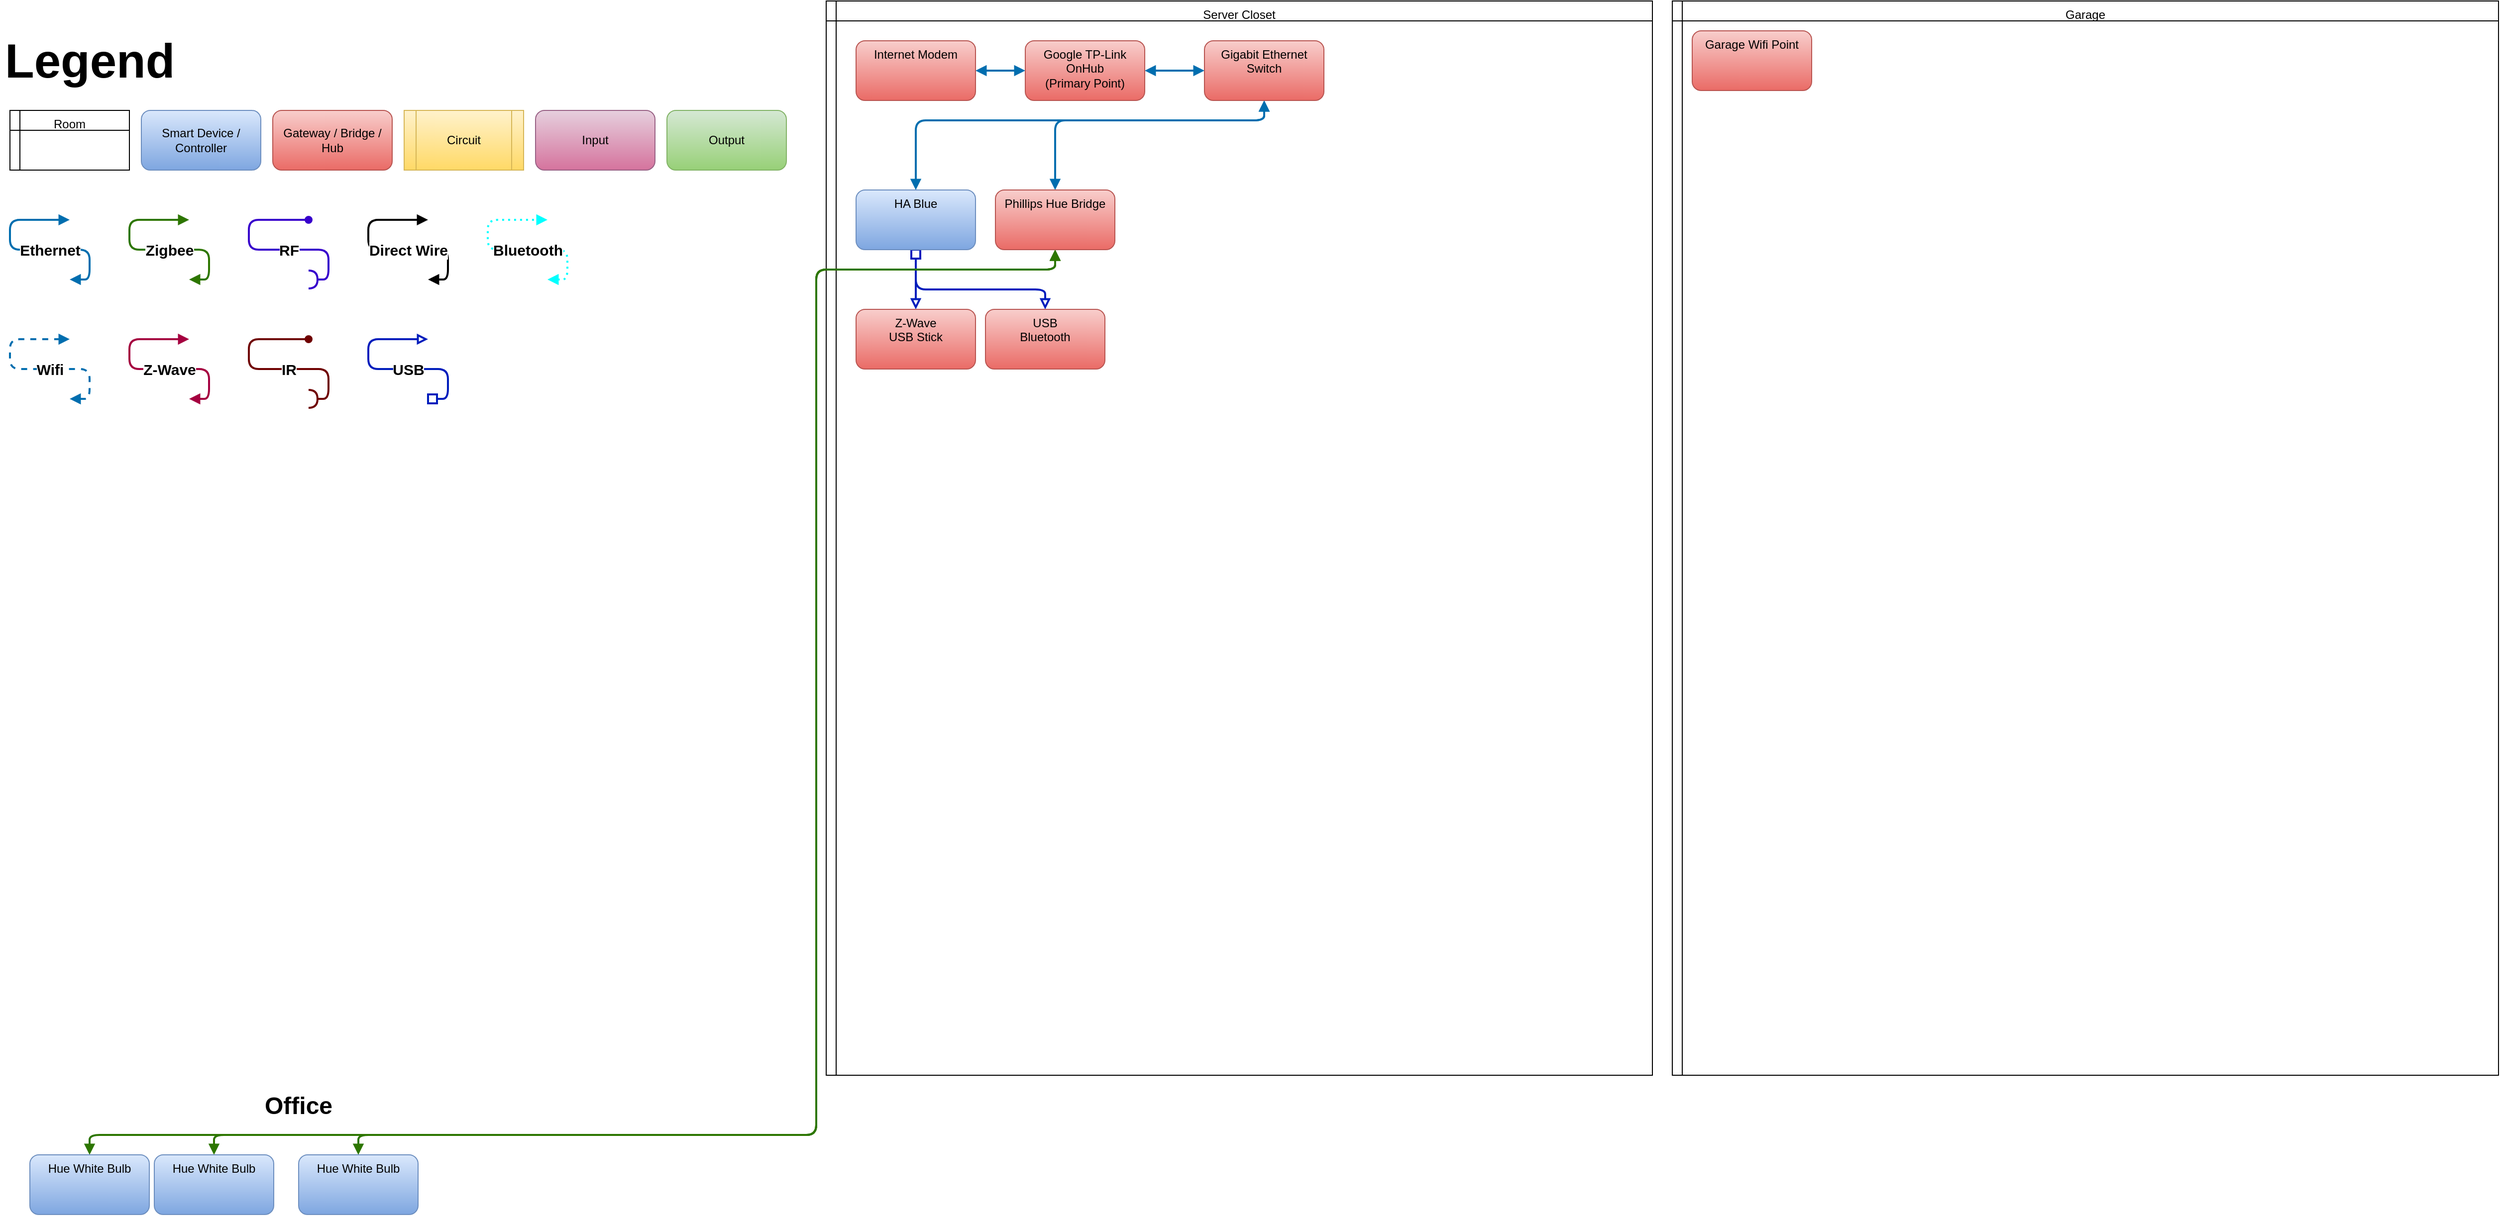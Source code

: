 <mxfile version="14.9.2" type="github">
  <diagram id="L4NUBeUkvTrjJ88IvzQq" name="Page-1">
    <mxGraphModel dx="868" dy="442" grid="1" gridSize="10" guides="1" tooltips="1" connect="1" arrows="1" fold="1" page="1" pageScale="1" pageWidth="850" pageHeight="1100" math="0" shadow="0">
      <root>
        <mxCell id="0" />
        <mxCell id="1" parent="0" />
        <mxCell id="WlXb9yJ32QEBXPdYZjcP-4" value="Server Closet" style="shape=internalStorage;whiteSpace=wrap;html=1;backgroundOutline=1;dx=10;dy=20;fillColor=none;verticalAlign=top;movable=1;resizable=1;rotatable=1;deletable=1;editable=1;connectable=1;" vertex="1" parent="1">
          <mxGeometry x="860" y="10" width="830" height="1080" as="geometry" />
        </mxCell>
        <mxCell id="pv2xJZQXWwtwMIzsn-Jm-3" value="&lt;h1 style=&quot;font-size: 48px&quot;&gt;Legend&lt;/h1&gt;" style="text;html=1;strokeColor=none;fillColor=none;spacing=5;spacingTop=-20;whiteSpace=wrap;overflow=hidden;rounded=0;" parent="1" vertex="1">
          <mxGeometry x="30" y="20" width="260" height="120" as="geometry" />
        </mxCell>
        <mxCell id="pv2xJZQXWwtwMIzsn-Jm-4" value="Input" style="rounded=1;whiteSpace=wrap;html=1;gradientColor=#d5739d;fillColor=#e6d0de;strokeColor=#996185;" parent="1" vertex="1">
          <mxGeometry x="568" y="120" width="120" height="60" as="geometry" />
        </mxCell>
        <mxCell id="pv2xJZQXWwtwMIzsn-Jm-5" value="Output" style="rounded=1;whiteSpace=wrap;html=1;gradientColor=#97d077;fillColor=#d5e8d4;strokeColor=#82b366;" parent="1" vertex="1">
          <mxGeometry x="700" y="120" width="120" height="60" as="geometry" />
        </mxCell>
        <mxCell id="pv2xJZQXWwtwMIzsn-Jm-6" value="Gateway / Bridge / Hub" style="rounded=1;whiteSpace=wrap;html=1;gradientColor=#ea6b66;fillColor=#f8cecc;strokeColor=#b85450;" parent="1" vertex="1">
          <mxGeometry x="304" y="120" width="120" height="60" as="geometry" />
        </mxCell>
        <mxCell id="pv2xJZQXWwtwMIzsn-Jm-7" value="Smart Device / Controller" style="rounded=1;whiteSpace=wrap;html=1;gradientColor=#7ea6e0;fillColor=#dae8fc;strokeColor=#6c8ebf;" parent="1" vertex="1">
          <mxGeometry x="172" y="120" width="120" height="60" as="geometry" />
        </mxCell>
        <mxCell id="pv2xJZQXWwtwMIzsn-Jm-8" value="Circuit" style="shape=process;whiteSpace=wrap;html=1;backgroundOutline=1;gradientColor=#ffd966;fillColor=#fff2cc;strokeColor=#d6b656;" parent="1" vertex="1">
          <mxGeometry x="436" y="120" width="120" height="60" as="geometry" />
        </mxCell>
        <mxCell id="pv2xJZQXWwtwMIzsn-Jm-9" value="Room" style="shape=internalStorage;whiteSpace=wrap;html=1;backgroundOutline=1;dx=10;dy=20;fillColor=none;verticalAlign=top;" parent="1" vertex="1">
          <mxGeometry x="40" y="120" width="120" height="60" as="geometry" />
        </mxCell>
        <mxCell id="pv2xJZQXWwtwMIzsn-Jm-13" value="Ethernet" style="edgeStyle=orthogonalEdgeStyle;orthogonalLoop=1;jettySize=auto;html=1;startArrow=block;startFill=1;endArrow=block;endFill=1;strokeColor=#006EAF;strokeWidth=2;fillColor=#1ba1e2;fontStyle=1;fontSize=15;" parent="1" edge="1">
          <mxGeometry x="-0.182" relative="1" as="geometry">
            <Array as="points">
              <mxPoint x="120" y="290" />
              <mxPoint x="120" y="260" />
              <mxPoint x="40" y="260" />
              <mxPoint x="40" y="230" />
            </Array>
            <mxPoint x="100" y="290" as="sourcePoint" />
            <mxPoint x="100" y="230" as="targetPoint" />
            <mxPoint as="offset" />
          </mxGeometry>
        </mxCell>
        <mxCell id="pv2xJZQXWwtwMIzsn-Jm-16" value="Zigbee" style="edgeStyle=orthogonalEdgeStyle;orthogonalLoop=1;jettySize=auto;html=1;startArrow=block;startFill=1;endArrow=block;endFill=1;strokeColor=#2D7600;strokeWidth=2;fillColor=#60a917;fontStyle=1;fontSize=15;" parent="1" edge="1">
          <mxGeometry x="-0.182" relative="1" as="geometry">
            <Array as="points">
              <mxPoint x="240" y="290" />
              <mxPoint x="240" y="260" />
              <mxPoint x="160" y="260" />
              <mxPoint x="160" y="230" />
            </Array>
            <mxPoint x="220" y="290" as="sourcePoint" />
            <mxPoint x="220" y="230" as="targetPoint" />
            <mxPoint as="offset" />
          </mxGeometry>
        </mxCell>
        <mxCell id="pv2xJZQXWwtwMIzsn-Jm-17" value="RF" style="edgeStyle=orthogonalEdgeStyle;orthogonalLoop=1;jettySize=auto;html=1;startArrow=halfCircle;startFill=0;endArrow=oval;endFill=1;strokeColor=#3700CC;strokeWidth=2;fillColor=#6a00ff;fontStyle=1;fontSize=15;" parent="1" edge="1">
          <mxGeometry x="-0.182" relative="1" as="geometry">
            <Array as="points">
              <mxPoint x="360" y="290" />
              <mxPoint x="360" y="260" />
              <mxPoint x="280" y="260" />
              <mxPoint x="280" y="230" />
            </Array>
            <mxPoint x="340" y="290" as="sourcePoint" />
            <mxPoint x="340" y="230" as="targetPoint" />
            <mxPoint as="offset" />
          </mxGeometry>
        </mxCell>
        <mxCell id="pv2xJZQXWwtwMIzsn-Jm-18" value="IR" style="edgeStyle=orthogonalEdgeStyle;orthogonalLoop=1;jettySize=auto;html=1;startArrow=halfCircle;startFill=0;endArrow=oval;endFill=1;strokeColor=#6F0000;strokeWidth=2;fillColor=#a20025;fontStyle=1;fontSize=15;" parent="1" edge="1">
          <mxGeometry x="-0.182" relative="1" as="geometry">
            <Array as="points">
              <mxPoint x="360" y="410" />
              <mxPoint x="360" y="380" />
              <mxPoint x="280" y="380" />
              <mxPoint x="280" y="350" />
            </Array>
            <mxPoint x="340" y="410" as="sourcePoint" />
            <mxPoint x="340" y="350" as="targetPoint" />
            <mxPoint as="offset" />
          </mxGeometry>
        </mxCell>
        <mxCell id="pv2xJZQXWwtwMIzsn-Jm-19" value="USB" style="edgeStyle=orthogonalEdgeStyle;orthogonalLoop=1;jettySize=auto;html=1;startArrow=box;startFill=0;endArrow=block;endFill=0;strokeColor=#001DBC;strokeWidth=2;fillColor=#0050ef;fontStyle=1;fontSize=15;" parent="1" edge="1">
          <mxGeometry x="-0.182" relative="1" as="geometry">
            <Array as="points">
              <mxPoint x="480" y="410" />
              <mxPoint x="480" y="380" />
              <mxPoint x="400" y="380" />
              <mxPoint x="400" y="350" />
            </Array>
            <mxPoint x="460" y="410" as="sourcePoint" />
            <mxPoint x="460" y="350" as="targetPoint" />
            <mxPoint as="offset" />
          </mxGeometry>
        </mxCell>
        <mxCell id="pv2xJZQXWwtwMIzsn-Jm-20" value="Z-Wave" style="edgeStyle=orthogonalEdgeStyle;orthogonalLoop=1;jettySize=auto;html=1;startArrow=block;startFill=1;endArrow=block;endFill=1;strokeColor=#A50040;strokeWidth=2;fillColor=#d80073;fontStyle=1;fontSize=15;" parent="1" edge="1">
          <mxGeometry x="-0.182" relative="1" as="geometry">
            <Array as="points">
              <mxPoint x="240" y="410" />
              <mxPoint x="240" y="380" />
              <mxPoint x="160" y="380" />
              <mxPoint x="160" y="350" />
            </Array>
            <mxPoint x="220" y="410" as="sourcePoint" />
            <mxPoint x="220" y="350" as="targetPoint" />
            <mxPoint as="offset" />
          </mxGeometry>
        </mxCell>
        <mxCell id="pv2xJZQXWwtwMIzsn-Jm-21" value="Direct Wire" style="edgeStyle=orthogonalEdgeStyle;orthogonalLoop=1;jettySize=auto;html=1;startArrow=block;startFill=1;endArrow=block;endFill=1;strokeWidth=2;fillColor=#dae8fc;fontStyle=1;fontSize=15;" parent="1" edge="1">
          <mxGeometry x="-0.182" relative="1" as="geometry">
            <Array as="points">
              <mxPoint x="480" y="290" />
              <mxPoint x="480" y="260" />
              <mxPoint x="400" y="260" />
              <mxPoint x="400" y="230" />
            </Array>
            <mxPoint x="460" y="290" as="sourcePoint" />
            <mxPoint x="460" y="230" as="targetPoint" />
            <mxPoint as="offset" />
          </mxGeometry>
        </mxCell>
        <mxCell id="pv2xJZQXWwtwMIzsn-Jm-22" value="Wifi" style="edgeStyle=orthogonalEdgeStyle;orthogonalLoop=1;jettySize=auto;html=1;startArrow=block;startFill=1;endArrow=block;endFill=1;strokeColor=#006EAF;strokeWidth=2;fillColor=#1ba1e2;fontStyle=1;fontSize=15;dashed=1;" parent="1" edge="1">
          <mxGeometry x="-0.182" relative="1" as="geometry">
            <Array as="points">
              <mxPoint x="120" y="410" />
              <mxPoint x="120" y="380" />
              <mxPoint x="40" y="380" />
              <mxPoint x="40" y="350" />
            </Array>
            <mxPoint x="100" y="410" as="sourcePoint" />
            <mxPoint x="100" y="350" as="targetPoint" />
            <mxPoint as="offset" />
          </mxGeometry>
        </mxCell>
        <mxCell id="WlXb9yJ32QEBXPdYZjcP-2" value="Garage" style="shape=internalStorage;whiteSpace=wrap;html=1;backgroundOutline=1;dx=10;dy=20;fillColor=none;verticalAlign=top;" vertex="1" parent="1">
          <mxGeometry x="1710" y="10" width="830" height="1080" as="geometry" />
        </mxCell>
        <mxCell id="WlXb9yJ32QEBXPdYZjcP-3" value="Garage Wifi Point" style="rounded=1;whiteSpace=wrap;html=1;gradientColor=#ea6b66;fillColor=#f8cecc;strokeColor=#b85450;verticalAlign=top;" vertex="1" parent="1">
          <mxGeometry x="1730" y="40" width="120" height="60" as="geometry" />
        </mxCell>
        <mxCell id="WlXb9yJ32QEBXPdYZjcP-10" style="edgeStyle=orthogonalEdgeStyle;rounded=1;orthogonalLoop=1;jettySize=auto;html=1;exitX=0.5;exitY=1;exitDx=0;exitDy=0;entryX=0.5;entryY=0;entryDx=0;entryDy=0;startArrow=box;startFill=0;endArrow=block;endFill=0;strokeColor=#001DBC;fontSize=15;fontStyle=1;strokeWidth=2;fillColor=#0050ef;" edge="1" parent="1" source="WlXb9yJ32QEBXPdYZjcP-5" target="WlXb9yJ32QEBXPdYZjcP-6">
          <mxGeometry relative="1" as="geometry" />
        </mxCell>
        <mxCell id="WlXb9yJ32QEBXPdYZjcP-11" style="edgeStyle=orthogonalEdgeStyle;rounded=1;orthogonalLoop=1;jettySize=auto;html=1;exitX=0.5;exitY=1;exitDx=0;exitDy=0;entryX=0.5;entryY=0;entryDx=0;entryDy=0;startArrow=box;startFill=0;endArrow=block;endFill=0;strokeColor=#001DBC;fontSize=15;fontStyle=1;strokeWidth=2;fillColor=#0050ef;" edge="1" parent="1" source="WlXb9yJ32QEBXPdYZjcP-5" target="WlXb9yJ32QEBXPdYZjcP-7">
          <mxGeometry relative="1" as="geometry">
            <Array as="points">
              <mxPoint x="950" y="300" />
              <mxPoint x="1080" y="300" />
            </Array>
          </mxGeometry>
        </mxCell>
        <mxCell id="WlXb9yJ32QEBXPdYZjcP-5" value="HA Blue" style="rounded=1;whiteSpace=wrap;html=1;gradientColor=#7ea6e0;fillColor=#dae8fc;strokeColor=#6c8ebf;verticalAlign=top;" vertex="1" parent="1">
          <mxGeometry x="890" y="200" width="120" height="60" as="geometry" />
        </mxCell>
        <mxCell id="WlXb9yJ32QEBXPdYZjcP-6" value="Z-Wave&lt;br&gt;USB Stick" style="rounded=1;whiteSpace=wrap;html=1;gradientColor=#ea6b66;fillColor=#f8cecc;strokeColor=#b85450;verticalAlign=top;" vertex="1" parent="1">
          <mxGeometry x="890" y="320" width="120" height="60" as="geometry" />
        </mxCell>
        <mxCell id="WlXb9yJ32QEBXPdYZjcP-7" value="USB &lt;br&gt;Bluetooth" style="rounded=1;whiteSpace=wrap;html=1;gradientColor=#ea6b66;fillColor=#f8cecc;strokeColor=#b85450;verticalAlign=top;" vertex="1" parent="1">
          <mxGeometry x="1020" y="320" width="120" height="60" as="geometry" />
        </mxCell>
        <mxCell id="WlXb9yJ32QEBXPdYZjcP-14" style="edgeStyle=orthogonalEdgeStyle;rounded=1;orthogonalLoop=1;jettySize=auto;html=1;startArrow=block;startFill=1;endArrow=block;endFill=1;strokeColor=#006EAF;fontSize=15;fontStyle=1;strokeWidth=2;fillColor=#1ba1e2;" edge="1" parent="1" source="WlXb9yJ32QEBXPdYZjcP-12" target="WlXb9yJ32QEBXPdYZjcP-13">
          <mxGeometry relative="1" as="geometry">
            <mxPoint x="1040" y="110" as="sourcePoint" />
          </mxGeometry>
        </mxCell>
        <mxCell id="WlXb9yJ32QEBXPdYZjcP-12" value="Internet Modem" style="rounded=1;whiteSpace=wrap;html=1;gradientColor=#ea6b66;fillColor=#f8cecc;strokeColor=#b85450;verticalAlign=top;" vertex="1" parent="1">
          <mxGeometry x="890" y="50" width="120" height="60" as="geometry" />
        </mxCell>
        <mxCell id="WlXb9yJ32QEBXPdYZjcP-18" style="edgeStyle=orthogonalEdgeStyle;rounded=1;orthogonalLoop=1;jettySize=auto;html=1;startArrow=block;startFill=1;endArrow=block;endFill=1;strokeColor=#006EAF;fontSize=15;fontStyle=1;strokeWidth=2;fillColor=#1ba1e2;" edge="1" parent="1" source="WlXb9yJ32QEBXPdYZjcP-13" target="WlXb9yJ32QEBXPdYZjcP-16">
          <mxGeometry relative="1" as="geometry" />
        </mxCell>
        <mxCell id="WlXb9yJ32QEBXPdYZjcP-13" value="Google TP-Link OnHub&lt;br&gt;(Primary Point)" style="rounded=1;whiteSpace=wrap;html=1;gradientColor=#ea6b66;fillColor=#f8cecc;strokeColor=#b85450;verticalAlign=top;" vertex="1" parent="1">
          <mxGeometry x="1060" y="50" width="120" height="60" as="geometry" />
        </mxCell>
        <mxCell id="WlXb9yJ32QEBXPdYZjcP-19" style="edgeStyle=orthogonalEdgeStyle;rounded=1;orthogonalLoop=1;jettySize=auto;html=1;exitX=0.5;exitY=1;exitDx=0;exitDy=0;entryX=0.5;entryY=0;entryDx=0;entryDy=0;startArrow=block;startFill=1;endArrow=block;endFill=1;strokeColor=#006EAF;fontSize=15;fontStyle=1;strokeWidth=2;fillColor=#1ba1e2;" edge="1" parent="1" source="WlXb9yJ32QEBXPdYZjcP-16" target="WlXb9yJ32QEBXPdYZjcP-5">
          <mxGeometry relative="1" as="geometry">
            <Array as="points">
              <mxPoint x="1300" y="130" />
              <mxPoint x="950" y="130" />
            </Array>
          </mxGeometry>
        </mxCell>
        <mxCell id="WlXb9yJ32QEBXPdYZjcP-22" style="edgeStyle=orthogonalEdgeStyle;rounded=1;orthogonalLoop=1;jettySize=auto;html=1;exitX=0.5;exitY=1;exitDx=0;exitDy=0;startArrow=block;startFill=1;endArrow=block;endFill=1;strokeColor=#006EAF;fontSize=15;fontStyle=1;strokeWidth=2;fillColor=#1ba1e2;" edge="1" parent="1" source="WlXb9yJ32QEBXPdYZjcP-16" target="WlXb9yJ32QEBXPdYZjcP-21">
          <mxGeometry relative="1" as="geometry">
            <Array as="points">
              <mxPoint x="1300" y="130" />
              <mxPoint x="1090" y="130" />
            </Array>
          </mxGeometry>
        </mxCell>
        <mxCell id="WlXb9yJ32QEBXPdYZjcP-16" value="Gigabit Ethernet Switch" style="rounded=1;whiteSpace=wrap;html=1;gradientColor=#ea6b66;fillColor=#f8cecc;strokeColor=#b85450;verticalAlign=top;" vertex="1" parent="1">
          <mxGeometry x="1240" y="50" width="120" height="60" as="geometry" />
        </mxCell>
        <mxCell id="WlXb9yJ32QEBXPdYZjcP-26" style="edgeStyle=orthogonalEdgeStyle;rounded=1;orthogonalLoop=1;jettySize=auto;html=1;startArrow=block;startFill=1;endArrow=block;endFill=1;strokeColor=#2D7600;fontSize=15;fontStyle=1;strokeWidth=2;fillColor=#60a917;" edge="1" parent="1" source="WlXb9yJ32QEBXPdYZjcP-21" target="WlXb9yJ32QEBXPdYZjcP-25">
          <mxGeometry relative="1" as="geometry">
            <mxPoint x="350" y="1010" as="targetPoint" />
            <Array as="points">
              <mxPoint x="1090" y="280" />
              <mxPoint x="850" y="280" />
              <mxPoint x="850" y="1150" />
              <mxPoint x="390" y="1150" />
            </Array>
          </mxGeometry>
        </mxCell>
        <mxCell id="WlXb9yJ32QEBXPdYZjcP-27" style="edgeStyle=orthogonalEdgeStyle;rounded=1;orthogonalLoop=1;jettySize=auto;html=1;startArrow=block;startFill=1;endArrow=block;endFill=1;strokeColor=#2D7600;fontSize=15;fontStyle=1;strokeWidth=2;fillColor=#60a917;" edge="1" parent="1" source="WlXb9yJ32QEBXPdYZjcP-21" target="WlXb9yJ32QEBXPdYZjcP-24">
          <mxGeometry relative="1" as="geometry">
            <mxPoint x="260" y="1120" as="targetPoint" />
            <Array as="points">
              <mxPoint x="1090" y="280" />
              <mxPoint x="850" y="280" />
              <mxPoint x="850" y="1150" />
              <mxPoint x="245" y="1150" />
            </Array>
          </mxGeometry>
        </mxCell>
        <mxCell id="WlXb9yJ32QEBXPdYZjcP-28" style="edgeStyle=orthogonalEdgeStyle;rounded=1;orthogonalLoop=1;jettySize=auto;html=1;startArrow=block;startFill=1;endArrow=block;endFill=1;strokeColor=#2D7600;fontSize=15;fontStyle=1;strokeWidth=2;fillColor=#60a917;" edge="1" parent="1" source="WlXb9yJ32QEBXPdYZjcP-21" target="WlXb9yJ32QEBXPdYZjcP-23">
          <mxGeometry relative="1" as="geometry">
            <mxPoint x="580" y="1040" as="targetPoint" />
            <Array as="points">
              <mxPoint x="1090" y="280" />
              <mxPoint x="850" y="280" />
              <mxPoint x="850" y="1150" />
              <mxPoint x="120" y="1150" />
            </Array>
          </mxGeometry>
        </mxCell>
        <mxCell id="WlXb9yJ32QEBXPdYZjcP-21" value="Phillips Hue Bridge" style="rounded=1;whiteSpace=wrap;html=1;gradientColor=#ea6b66;fillColor=#f8cecc;strokeColor=#b85450;verticalAlign=top;" vertex="1" parent="1">
          <mxGeometry x="1030" y="200" width="120" height="60" as="geometry" />
        </mxCell>
        <mxCell id="WlXb9yJ32QEBXPdYZjcP-23" value="Hue White Bulb" style="rounded=1;whiteSpace=wrap;html=1;gradientColor=#7ea6e0;fillColor=#dae8fc;strokeColor=#6c8ebf;verticalAlign=top;" vertex="1" parent="1">
          <mxGeometry x="60" y="1170" width="120" height="60" as="geometry" />
        </mxCell>
        <mxCell id="WlXb9yJ32QEBXPdYZjcP-24" value="Hue White Bulb" style="rounded=1;whiteSpace=wrap;html=1;gradientColor=#7ea6e0;fillColor=#dae8fc;strokeColor=#6c8ebf;verticalAlign=top;" vertex="1" parent="1">
          <mxGeometry x="185" y="1170" width="120" height="60" as="geometry" />
        </mxCell>
        <mxCell id="WlXb9yJ32QEBXPdYZjcP-25" value="Hue White Bulb" style="rounded=1;whiteSpace=wrap;html=1;gradientColor=#7ea6e0;fillColor=#dae8fc;strokeColor=#6c8ebf;verticalAlign=top;" vertex="1" parent="1">
          <mxGeometry x="330" y="1170" width="120" height="60" as="geometry" />
        </mxCell>
        <mxCell id="WlXb9yJ32QEBXPdYZjcP-29" value="Bluetooth" style="edgeStyle=orthogonalEdgeStyle;orthogonalLoop=1;jettySize=auto;html=1;startArrow=block;startFill=1;endArrow=block;endFill=1;strokeWidth=2;fillColor=#1ba1e2;fontStyle=1;fontSize=15;dashed=1;strokeColor=#00FFFF;dashPattern=1 2;jumpSize=6;" edge="1" parent="1">
          <mxGeometry x="-0.182" relative="1" as="geometry">
            <Array as="points">
              <mxPoint x="600" y="290" />
              <mxPoint x="600" y="260" />
              <mxPoint x="520" y="260" />
              <mxPoint x="520" y="230" />
            </Array>
            <mxPoint x="580" y="290" as="sourcePoint" />
            <mxPoint x="580" y="230" as="targetPoint" />
            <mxPoint as="offset" />
          </mxGeometry>
        </mxCell>
        <mxCell id="WlXb9yJ32QEBXPdYZjcP-30" value="&lt;h1&gt;Office&lt;/h1&gt;" style="text;html=1;strokeColor=none;fillColor=none;align=center;verticalAlign=middle;whiteSpace=wrap;rounded=0;" vertex="1" parent="1">
          <mxGeometry x="310" y="1111" width="40" height="20" as="geometry" />
        </mxCell>
      </root>
    </mxGraphModel>
  </diagram>
</mxfile>
